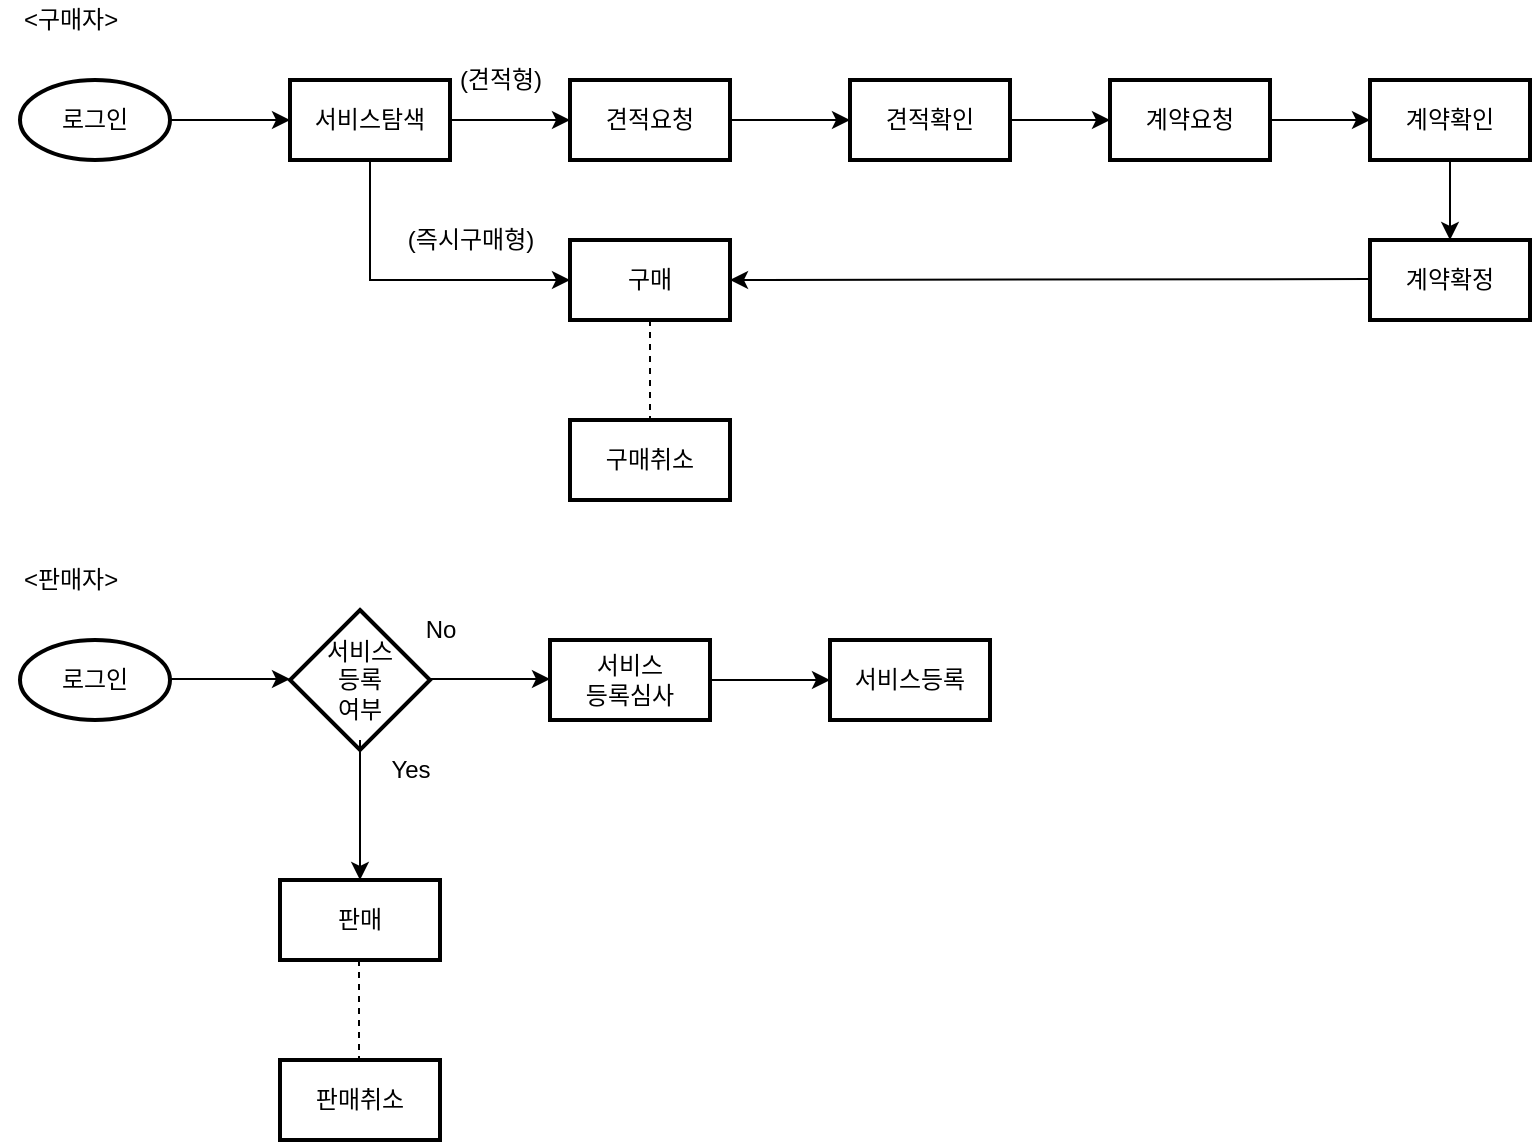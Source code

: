 <mxfile version="14.9.6" type="github">
  <diagram id="M5aYpJr7jo9P90h-YWN0" name="Page-1">
    <mxGraphModel dx="1038" dy="588" grid="1" gridSize="10" guides="1" tooltips="1" connect="1" arrows="1" fold="1" page="1" pageScale="1" pageWidth="827" pageHeight="1169" math="0" shadow="0">
      <root>
        <mxCell id="0" />
        <mxCell id="1" parent="0" />
        <mxCell id="rSPQiEW2BWppoo7q48J1-1" value="&amp;lt;구매자&amp;gt;" style="text;html=1;resizable=0;autosize=1;align=center;verticalAlign=middle;points=[];fillColor=none;strokeColor=none;rounded=0;" vertex="1" parent="1">
          <mxGeometry x="5" y="20" width="70" height="20" as="geometry" />
        </mxCell>
        <mxCell id="rSPQiEW2BWppoo7q48J1-2" value="&amp;lt;판매자&amp;gt;" style="text;html=1;resizable=0;autosize=1;align=center;verticalAlign=middle;points=[];fillColor=none;strokeColor=none;rounded=0;" vertex="1" parent="1">
          <mxGeometry x="5" y="300" width="70" height="20" as="geometry" />
        </mxCell>
        <mxCell id="rSPQiEW2BWppoo7q48J1-5" value="" style="edgeStyle=orthogonalEdgeStyle;rounded=0;orthogonalLoop=1;jettySize=auto;html=1;" edge="1" parent="1" source="rSPQiEW2BWppoo7q48J1-3" target="rSPQiEW2BWppoo7q48J1-4">
          <mxGeometry relative="1" as="geometry" />
        </mxCell>
        <mxCell id="rSPQiEW2BWppoo7q48J1-3" value="로그인" style="strokeWidth=2;html=1;shape=mxgraph.flowchart.start_1;whiteSpace=wrap;" vertex="1" parent="1">
          <mxGeometry x="15" y="60" width="75" height="40" as="geometry" />
        </mxCell>
        <mxCell id="rSPQiEW2BWppoo7q48J1-9" value="" style="edgeStyle=orthogonalEdgeStyle;rounded=0;orthogonalLoop=1;jettySize=auto;html=1;" edge="1" parent="1" source="rSPQiEW2BWppoo7q48J1-4">
          <mxGeometry relative="1" as="geometry">
            <mxPoint x="290" y="80" as="targetPoint" />
          </mxGeometry>
        </mxCell>
        <mxCell id="rSPQiEW2BWppoo7q48J1-11" value="" style="edgeStyle=orthogonalEdgeStyle;rounded=0;orthogonalLoop=1;jettySize=auto;html=1;entryX=0;entryY=0.5;entryDx=0;entryDy=0;" edge="1" parent="1" source="rSPQiEW2BWppoo7q48J1-4" target="rSPQiEW2BWppoo7q48J1-12">
          <mxGeometry relative="1" as="geometry">
            <mxPoint x="280" y="160" as="targetPoint" />
            <Array as="points">
              <mxPoint x="190" y="160" />
            </Array>
          </mxGeometry>
        </mxCell>
        <mxCell id="rSPQiEW2BWppoo7q48J1-4" value="서비스탐색" style="whiteSpace=wrap;html=1;strokeWidth=2;" vertex="1" parent="1">
          <mxGeometry x="150" y="60" width="80" height="40" as="geometry" />
        </mxCell>
        <mxCell id="rSPQiEW2BWppoo7q48J1-14" value="" style="edgeStyle=orthogonalEdgeStyle;rounded=0;orthogonalLoop=1;jettySize=auto;html=1;" edge="1" parent="1" source="rSPQiEW2BWppoo7q48J1-8">
          <mxGeometry relative="1" as="geometry">
            <mxPoint x="430" y="80" as="targetPoint" />
          </mxGeometry>
        </mxCell>
        <mxCell id="rSPQiEW2BWppoo7q48J1-8" value="견적요청" style="whiteSpace=wrap;html=1;strokeWidth=2;" vertex="1" parent="1">
          <mxGeometry x="290" y="60" width="80" height="40" as="geometry" />
        </mxCell>
        <mxCell id="rSPQiEW2BWppoo7q48J1-12" value="구매" style="whiteSpace=wrap;html=1;strokeWidth=2;" vertex="1" parent="1">
          <mxGeometry x="290" y="140" width="80" height="40" as="geometry" />
        </mxCell>
        <mxCell id="rSPQiEW2BWppoo7q48J1-16" value="" style="edgeStyle=orthogonalEdgeStyle;rounded=0;orthogonalLoop=1;jettySize=auto;html=1;" edge="1" parent="1" source="rSPQiEW2BWppoo7q48J1-13" target="rSPQiEW2BWppoo7q48J1-15">
          <mxGeometry relative="1" as="geometry" />
        </mxCell>
        <mxCell id="rSPQiEW2BWppoo7q48J1-13" value="견적확인" style="whiteSpace=wrap;html=1;strokeWidth=2;" vertex="1" parent="1">
          <mxGeometry x="430" y="60" width="80" height="40" as="geometry" />
        </mxCell>
        <mxCell id="rSPQiEW2BWppoo7q48J1-18" value="" style="edgeStyle=orthogonalEdgeStyle;rounded=0;orthogonalLoop=1;jettySize=auto;html=1;" edge="1" parent="1" source="rSPQiEW2BWppoo7q48J1-15" target="rSPQiEW2BWppoo7q48J1-17">
          <mxGeometry relative="1" as="geometry" />
        </mxCell>
        <mxCell id="rSPQiEW2BWppoo7q48J1-15" value="계약요청" style="whiteSpace=wrap;html=1;strokeWidth=2;" vertex="1" parent="1">
          <mxGeometry x="560" y="60" width="80" height="40" as="geometry" />
        </mxCell>
        <mxCell id="rSPQiEW2BWppoo7q48J1-22" value="" style="edgeStyle=orthogonalEdgeStyle;rounded=0;orthogonalLoop=1;jettySize=auto;html=1;" edge="1" parent="1" source="rSPQiEW2BWppoo7q48J1-17" target="rSPQiEW2BWppoo7q48J1-21">
          <mxGeometry relative="1" as="geometry" />
        </mxCell>
        <mxCell id="rSPQiEW2BWppoo7q48J1-17" value="계약확인" style="whiteSpace=wrap;html=1;strokeWidth=2;" vertex="1" parent="1">
          <mxGeometry x="690" y="60" width="80" height="40" as="geometry" />
        </mxCell>
        <mxCell id="rSPQiEW2BWppoo7q48J1-19" value="(견적형)" style="text;html=1;resizable=0;autosize=1;align=center;verticalAlign=middle;points=[];fillColor=none;strokeColor=none;rounded=0;" vertex="1" parent="1">
          <mxGeometry x="225" y="50" width="60" height="20" as="geometry" />
        </mxCell>
        <mxCell id="rSPQiEW2BWppoo7q48J1-20" value="(즉시구매형)" style="text;html=1;resizable=0;autosize=1;align=center;verticalAlign=middle;points=[];fillColor=none;strokeColor=none;rounded=0;" vertex="1" parent="1">
          <mxGeometry x="200" y="130" width="80" height="20" as="geometry" />
        </mxCell>
        <mxCell id="rSPQiEW2BWppoo7q48J1-21" value="계약확정" style="whiteSpace=wrap;html=1;strokeWidth=2;" vertex="1" parent="1">
          <mxGeometry x="690" y="140" width="80" height="40" as="geometry" />
        </mxCell>
        <mxCell id="rSPQiEW2BWppoo7q48J1-23" value="" style="edgeStyle=orthogonalEdgeStyle;rounded=0;orthogonalLoop=1;jettySize=auto;html=1;entryX=1;entryY=0.5;entryDx=0;entryDy=0;" edge="1" parent="1" target="rSPQiEW2BWppoo7q48J1-12">
          <mxGeometry relative="1" as="geometry">
            <mxPoint x="690" y="159.5" as="sourcePoint" />
            <mxPoint x="380" y="150" as="targetPoint" />
            <Array as="points" />
          </mxGeometry>
        </mxCell>
        <mxCell id="rSPQiEW2BWppoo7q48J1-24" value="" style="endArrow=none;dashed=1;html=1;entryX=0.5;entryY=0;entryDx=0;entryDy=0;" edge="1" parent="1" target="rSPQiEW2BWppoo7q48J1-25">
          <mxGeometry width="50" height="50" relative="1" as="geometry">
            <mxPoint x="330" y="180" as="sourcePoint" />
            <mxPoint x="330" y="230" as="targetPoint" />
          </mxGeometry>
        </mxCell>
        <mxCell id="rSPQiEW2BWppoo7q48J1-25" value="구매취소" style="whiteSpace=wrap;html=1;strokeWidth=2;" vertex="1" parent="1">
          <mxGeometry x="290" y="230" width="80" height="40" as="geometry" />
        </mxCell>
        <mxCell id="rSPQiEW2BWppoo7q48J1-26" value="로그인" style="strokeWidth=2;html=1;shape=mxgraph.flowchart.start_1;whiteSpace=wrap;" vertex="1" parent="1">
          <mxGeometry x="15" y="340" width="75" height="40" as="geometry" />
        </mxCell>
        <mxCell id="rSPQiEW2BWppoo7q48J1-30" value="" style="edgeStyle=orthogonalEdgeStyle;rounded=0;orthogonalLoop=1;jettySize=auto;html=1;" edge="1" parent="1">
          <mxGeometry relative="1" as="geometry">
            <mxPoint x="90" y="359.5" as="sourcePoint" />
            <mxPoint x="150" y="359.5" as="targetPoint" />
          </mxGeometry>
        </mxCell>
        <mxCell id="rSPQiEW2BWppoo7q48J1-31" value="서비스&lt;br&gt;등록&lt;br&gt;여부" style="strokeWidth=2;html=1;shape=mxgraph.flowchart.decision;whiteSpace=wrap;" vertex="1" parent="1">
          <mxGeometry x="150" y="325" width="70" height="70" as="geometry" />
        </mxCell>
        <mxCell id="rSPQiEW2BWppoo7q48J1-32" value="판매" style="whiteSpace=wrap;html=1;strokeWidth=2;" vertex="1" parent="1">
          <mxGeometry x="145" y="460" width="80" height="40" as="geometry" />
        </mxCell>
        <mxCell id="rSPQiEW2BWppoo7q48J1-35" value="" style="edgeStyle=orthogonalEdgeStyle;rounded=0;orthogonalLoop=1;jettySize=auto;html=1;entryX=0.5;entryY=0;entryDx=0;entryDy=0;entryPerimeter=0;" edge="1" parent="1">
          <mxGeometry relative="1" as="geometry">
            <mxPoint x="185" y="390" as="sourcePoint" />
            <mxPoint x="185" y="460" as="targetPoint" />
            <Array as="points">
              <mxPoint x="185" y="410" />
              <mxPoint x="185" y="410" />
            </Array>
          </mxGeometry>
        </mxCell>
        <mxCell id="rSPQiEW2BWppoo7q48J1-36" value="" style="endArrow=none;dashed=1;html=1;entryX=0.5;entryY=0;entryDx=0;entryDy=0;" edge="1" parent="1">
          <mxGeometry width="50" height="50" relative="1" as="geometry">
            <mxPoint x="184.5" y="500" as="sourcePoint" />
            <mxPoint x="184.5" y="550" as="targetPoint" />
          </mxGeometry>
        </mxCell>
        <mxCell id="rSPQiEW2BWppoo7q48J1-37" value="판매취소" style="whiteSpace=wrap;html=1;strokeWidth=2;" vertex="1" parent="1">
          <mxGeometry x="145" y="550" width="80" height="40" as="geometry" />
        </mxCell>
        <mxCell id="rSPQiEW2BWppoo7q48J1-38" value="Yes" style="text;html=1;resizable=0;autosize=1;align=center;verticalAlign=middle;points=[];fillColor=none;strokeColor=none;rounded=0;" vertex="1" parent="1">
          <mxGeometry x="195" y="395" width="30" height="20" as="geometry" />
        </mxCell>
        <mxCell id="rSPQiEW2BWppoo7q48J1-39" value="No" style="text;html=1;resizable=0;autosize=1;align=center;verticalAlign=middle;points=[];fillColor=none;strokeColor=none;rounded=0;" vertex="1" parent="1">
          <mxGeometry x="210" y="325" width="30" height="20" as="geometry" />
        </mxCell>
        <mxCell id="rSPQiEW2BWppoo7q48J1-40" value="" style="edgeStyle=orthogonalEdgeStyle;rounded=0;orthogonalLoop=1;jettySize=auto;html=1;" edge="1" parent="1">
          <mxGeometry relative="1" as="geometry">
            <mxPoint x="220" y="359.5" as="sourcePoint" />
            <mxPoint x="280" y="359.5" as="targetPoint" />
          </mxGeometry>
        </mxCell>
        <mxCell id="rSPQiEW2BWppoo7q48J1-43" value="" style="edgeStyle=orthogonalEdgeStyle;rounded=0;orthogonalLoop=1;jettySize=auto;html=1;" edge="1" parent="1" source="rSPQiEW2BWppoo7q48J1-41" target="rSPQiEW2BWppoo7q48J1-42">
          <mxGeometry relative="1" as="geometry" />
        </mxCell>
        <mxCell id="rSPQiEW2BWppoo7q48J1-41" value="서비스&lt;br&gt;등록심사" style="whiteSpace=wrap;html=1;strokeWidth=2;" vertex="1" parent="1">
          <mxGeometry x="280" y="340" width="80" height="40" as="geometry" />
        </mxCell>
        <mxCell id="rSPQiEW2BWppoo7q48J1-42" value="서비스등록" style="whiteSpace=wrap;html=1;strokeWidth=2;" vertex="1" parent="1">
          <mxGeometry x="420" y="340" width="80" height="40" as="geometry" />
        </mxCell>
      </root>
    </mxGraphModel>
  </diagram>
</mxfile>
